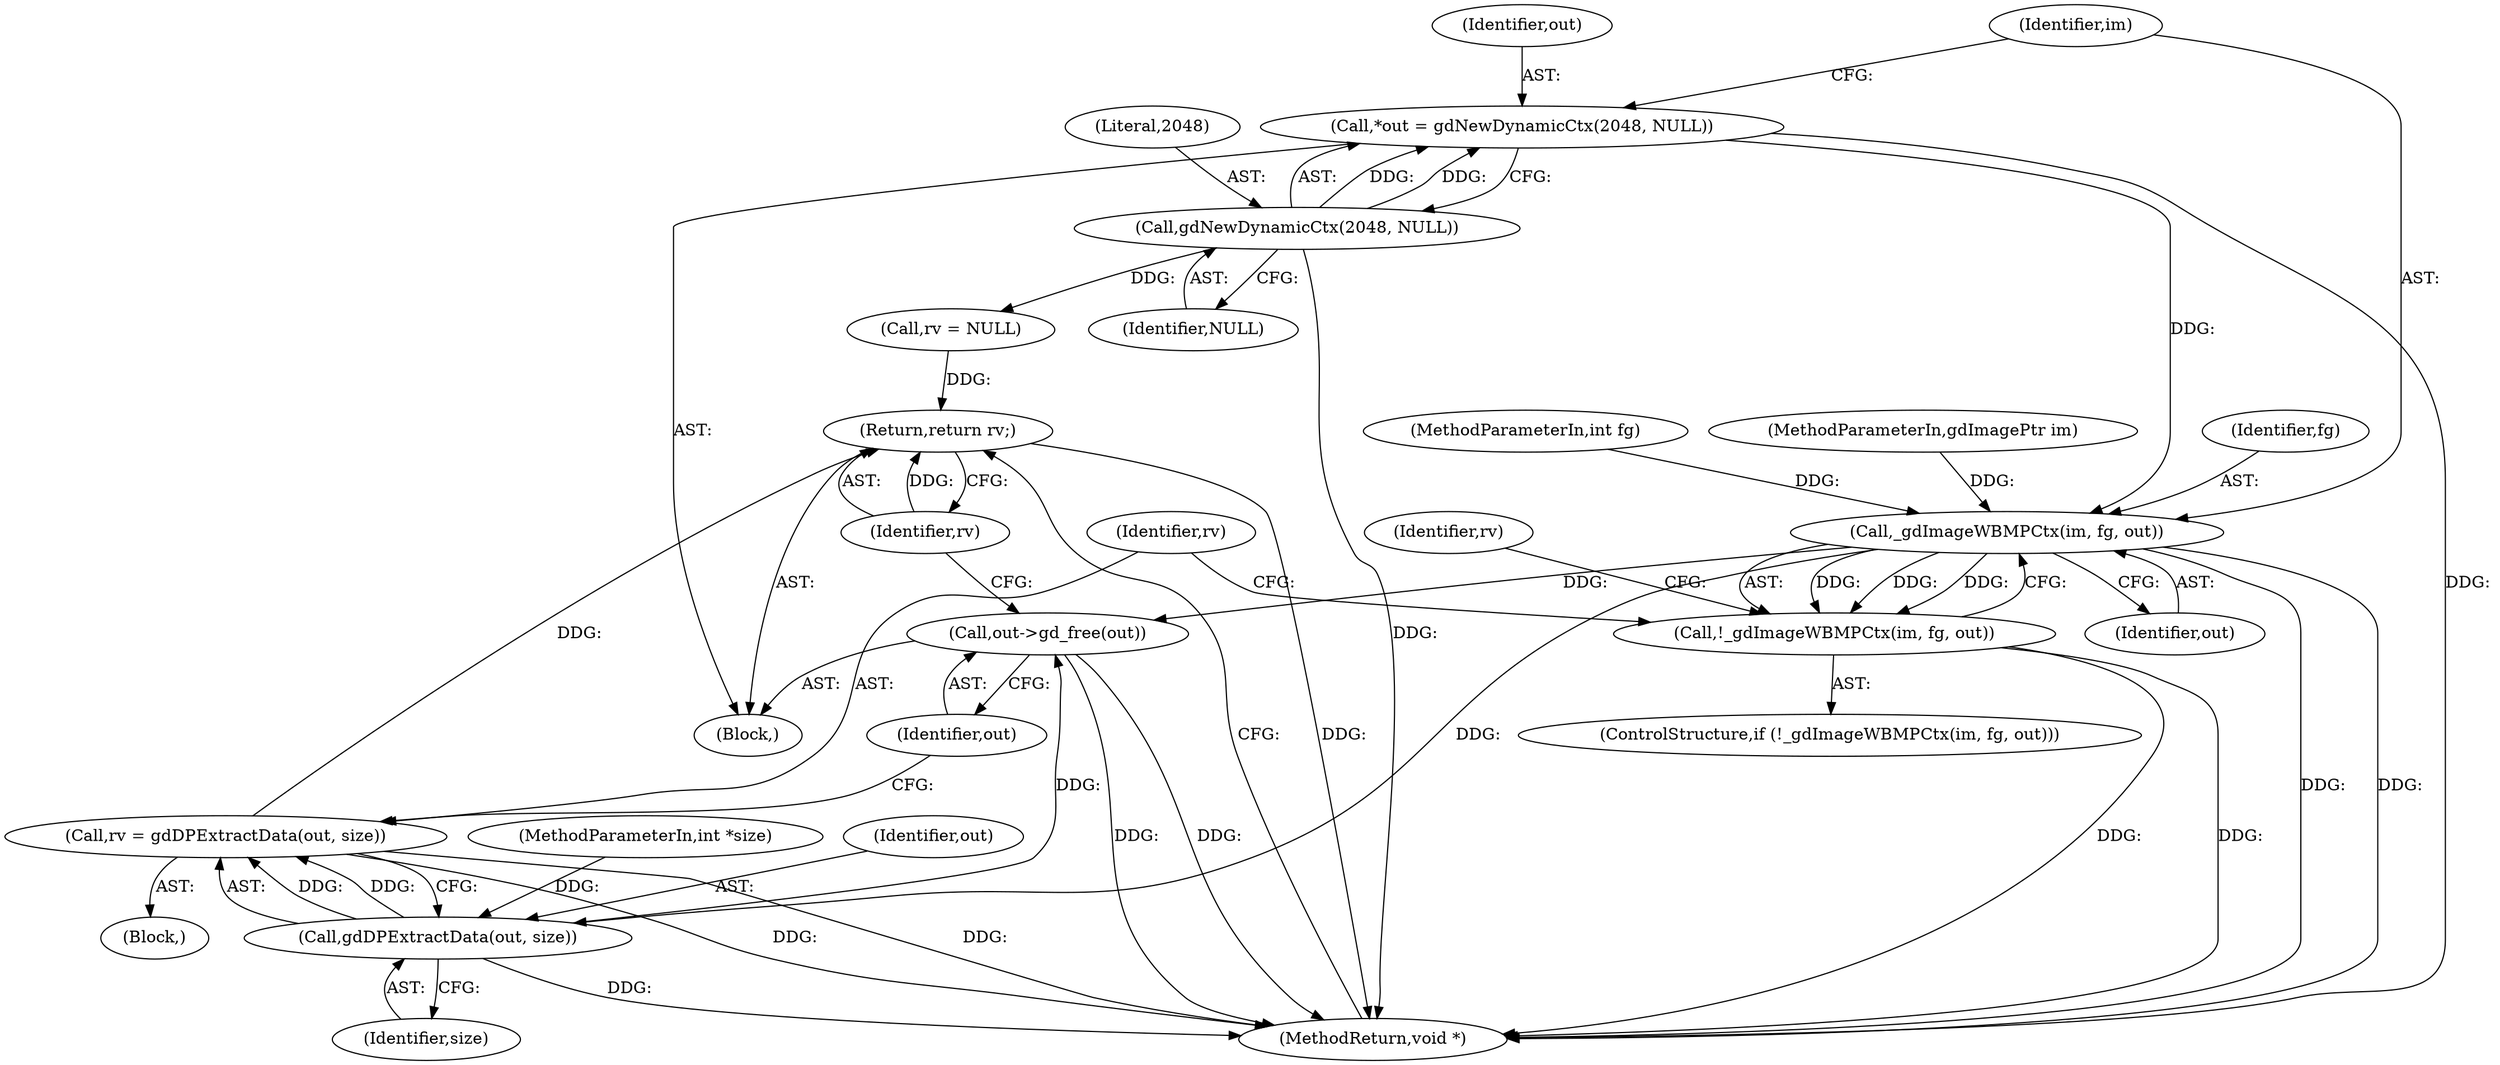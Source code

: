 digraph "0_php-src_089f7c0bc28d399b0420aa6ef058e4c1c120b2ae_4@pointer" {
"1000107" [label="(Call,*out = gdNewDynamicCtx(2048, NULL))"];
"1000109" [label="(Call,gdNewDynamicCtx(2048, NULL))"];
"1000114" [label="(Call,_gdImageWBMPCtx(im, fg, out))"];
"1000113" [label="(Call,!_gdImageWBMPCtx(im, fg, out))"];
"1000121" [label="(Call,gdDPExtractData(out, size))"];
"1000119" [label="(Call,rv = gdDPExtractData(out, size))"];
"1000131" [label="(Return,return rv;)"];
"1000129" [label="(Call,out->gd_free(out))"];
"1000104" [label="(Block,)"];
"1000133" [label="(MethodReturn,void *)"];
"1000110" [label="(Literal,2048)"];
"1000129" [label="(Call,out->gd_free(out))"];
"1000117" [label="(Identifier,out)"];
"1000116" [label="(Identifier,fg)"];
"1000109" [label="(Call,gdNewDynamicCtx(2048, NULL))"];
"1000102" [label="(MethodParameterIn,int *size)"];
"1000113" [label="(Call,!_gdImageWBMPCtx(im, fg, out))"];
"1000112" [label="(ControlStructure,if (!_gdImageWBMPCtx(im, fg, out)))"];
"1000103" [label="(MethodParameterIn,int fg)"];
"1000130" [label="(Identifier,out)"];
"1000127" [label="(Identifier,rv)"];
"1000119" [label="(Call,rv = gdDPExtractData(out, size))"];
"1000121" [label="(Call,gdDPExtractData(out, size))"];
"1000122" [label="(Identifier,out)"];
"1000114" [label="(Call,_gdImageWBMPCtx(im, fg, out))"];
"1000132" [label="(Identifier,rv)"];
"1000118" [label="(Block,)"];
"1000131" [label="(Return,return rv;)"];
"1000107" [label="(Call,*out = gdNewDynamicCtx(2048, NULL))"];
"1000111" [label="(Identifier,NULL)"];
"1000108" [label="(Identifier,out)"];
"1000120" [label="(Identifier,rv)"];
"1000123" [label="(Identifier,size)"];
"1000115" [label="(Identifier,im)"];
"1000126" [label="(Call,rv = NULL)"];
"1000101" [label="(MethodParameterIn,gdImagePtr im)"];
"1000107" -> "1000104"  [label="AST: "];
"1000107" -> "1000109"  [label="CFG: "];
"1000108" -> "1000107"  [label="AST: "];
"1000109" -> "1000107"  [label="AST: "];
"1000115" -> "1000107"  [label="CFG: "];
"1000107" -> "1000133"  [label="DDG: "];
"1000109" -> "1000107"  [label="DDG: "];
"1000109" -> "1000107"  [label="DDG: "];
"1000107" -> "1000114"  [label="DDG: "];
"1000109" -> "1000111"  [label="CFG: "];
"1000110" -> "1000109"  [label="AST: "];
"1000111" -> "1000109"  [label="AST: "];
"1000109" -> "1000133"  [label="DDG: "];
"1000109" -> "1000126"  [label="DDG: "];
"1000114" -> "1000113"  [label="AST: "];
"1000114" -> "1000117"  [label="CFG: "];
"1000115" -> "1000114"  [label="AST: "];
"1000116" -> "1000114"  [label="AST: "];
"1000117" -> "1000114"  [label="AST: "];
"1000113" -> "1000114"  [label="CFG: "];
"1000114" -> "1000133"  [label="DDG: "];
"1000114" -> "1000133"  [label="DDG: "];
"1000114" -> "1000113"  [label="DDG: "];
"1000114" -> "1000113"  [label="DDG: "];
"1000114" -> "1000113"  [label="DDG: "];
"1000101" -> "1000114"  [label="DDG: "];
"1000103" -> "1000114"  [label="DDG: "];
"1000114" -> "1000121"  [label="DDG: "];
"1000114" -> "1000129"  [label="DDG: "];
"1000113" -> "1000112"  [label="AST: "];
"1000120" -> "1000113"  [label="CFG: "];
"1000127" -> "1000113"  [label="CFG: "];
"1000113" -> "1000133"  [label="DDG: "];
"1000113" -> "1000133"  [label="DDG: "];
"1000121" -> "1000119"  [label="AST: "];
"1000121" -> "1000123"  [label="CFG: "];
"1000122" -> "1000121"  [label="AST: "];
"1000123" -> "1000121"  [label="AST: "];
"1000119" -> "1000121"  [label="CFG: "];
"1000121" -> "1000133"  [label="DDG: "];
"1000121" -> "1000119"  [label="DDG: "];
"1000121" -> "1000119"  [label="DDG: "];
"1000102" -> "1000121"  [label="DDG: "];
"1000121" -> "1000129"  [label="DDG: "];
"1000119" -> "1000118"  [label="AST: "];
"1000120" -> "1000119"  [label="AST: "];
"1000130" -> "1000119"  [label="CFG: "];
"1000119" -> "1000133"  [label="DDG: "];
"1000119" -> "1000133"  [label="DDG: "];
"1000119" -> "1000131"  [label="DDG: "];
"1000131" -> "1000104"  [label="AST: "];
"1000131" -> "1000132"  [label="CFG: "];
"1000132" -> "1000131"  [label="AST: "];
"1000133" -> "1000131"  [label="CFG: "];
"1000131" -> "1000133"  [label="DDG: "];
"1000132" -> "1000131"  [label="DDG: "];
"1000126" -> "1000131"  [label="DDG: "];
"1000129" -> "1000104"  [label="AST: "];
"1000129" -> "1000130"  [label="CFG: "];
"1000130" -> "1000129"  [label="AST: "];
"1000132" -> "1000129"  [label="CFG: "];
"1000129" -> "1000133"  [label="DDG: "];
"1000129" -> "1000133"  [label="DDG: "];
}
